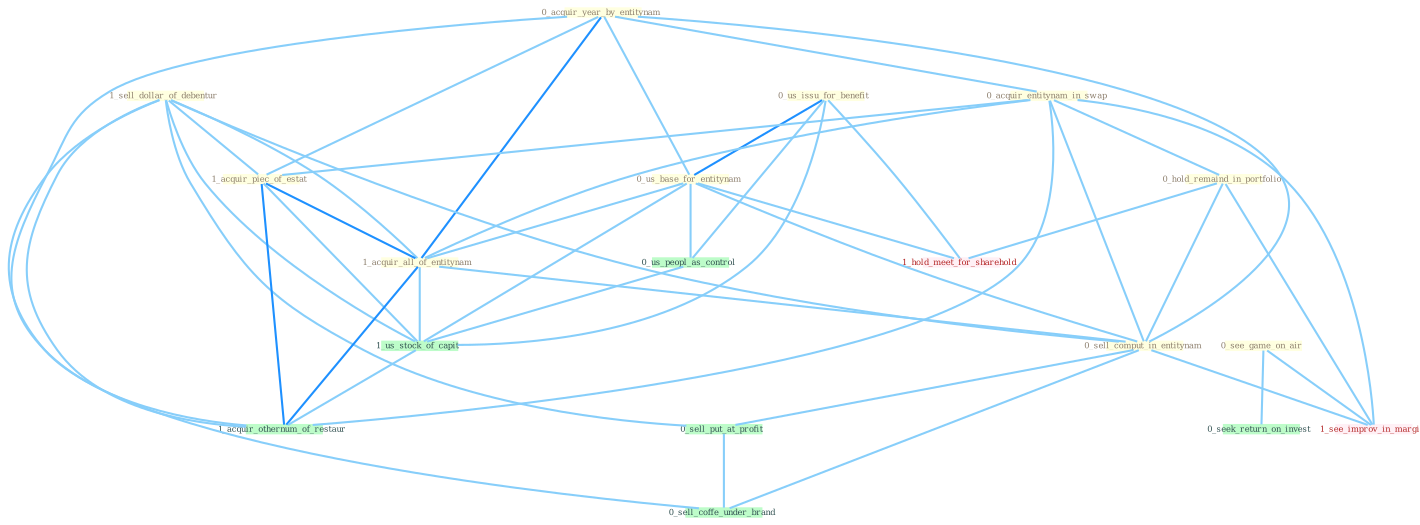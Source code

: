 Graph G{ 
    node
    [shape=polygon,style=filled,width=.5,height=.06,color="#BDFCC9",fixedsize=true,fontsize=4,
    fontcolor="#2f4f4f"];
    {node
    [color="#ffffe0", fontcolor="#8b7d6b"] "0_us_issu_for_benefit " "0_acquir_year_by_entitynam " "0_acquir_entitynam_in_swap " "1_sell_dollar_of_debentur " "0_us_base_for_entitynam " "1_acquir_piec_of_estat " "0_see_game_on_air " "1_acquir_all_of_entitynam " "0_hold_remaind_in_portfolio " "0_sell_comput_in_entitynam "}
{node [color="#fff0f5", fontcolor="#b22222"] "1_see_improv_in_margin " "1_hold_meet_for_sharehold "}
edge [color="#B0E2FF"];

	"0_us_issu_for_benefit " -- "0_us_base_for_entitynam " [w="2", color="#1e90ff" , len=0.8];
	"0_us_issu_for_benefit " -- "0_us_peopl_as_control " [w="1", color="#87cefa" ];
	"0_us_issu_for_benefit " -- "1_us_stock_of_capit " [w="1", color="#87cefa" ];
	"0_us_issu_for_benefit " -- "1_hold_meet_for_sharehold " [w="1", color="#87cefa" ];
	"0_acquir_year_by_entitynam " -- "0_acquir_entitynam_in_swap " [w="1", color="#87cefa" ];
	"0_acquir_year_by_entitynam " -- "0_us_base_for_entitynam " [w="1", color="#87cefa" ];
	"0_acquir_year_by_entitynam " -- "1_acquir_piec_of_estat " [w="1", color="#87cefa" ];
	"0_acquir_year_by_entitynam " -- "1_acquir_all_of_entitynam " [w="2", color="#1e90ff" , len=0.8];
	"0_acquir_year_by_entitynam " -- "0_sell_comput_in_entitynam " [w="1", color="#87cefa" ];
	"0_acquir_year_by_entitynam " -- "1_acquir_othernum_of_restaur " [w="1", color="#87cefa" ];
	"0_acquir_entitynam_in_swap " -- "1_acquir_piec_of_estat " [w="1", color="#87cefa" ];
	"0_acquir_entitynam_in_swap " -- "1_acquir_all_of_entitynam " [w="1", color="#87cefa" ];
	"0_acquir_entitynam_in_swap " -- "0_hold_remaind_in_portfolio " [w="1", color="#87cefa" ];
	"0_acquir_entitynam_in_swap " -- "0_sell_comput_in_entitynam " [w="1", color="#87cefa" ];
	"0_acquir_entitynam_in_swap " -- "1_see_improv_in_margin " [w="1", color="#87cefa" ];
	"0_acquir_entitynam_in_swap " -- "1_acquir_othernum_of_restaur " [w="1", color="#87cefa" ];
	"1_sell_dollar_of_debentur " -- "1_acquir_piec_of_estat " [w="1", color="#87cefa" ];
	"1_sell_dollar_of_debentur " -- "1_acquir_all_of_entitynam " [w="1", color="#87cefa" ];
	"1_sell_dollar_of_debentur " -- "0_sell_comput_in_entitynam " [w="1", color="#87cefa" ];
	"1_sell_dollar_of_debentur " -- "0_sell_put_at_profit " [w="1", color="#87cefa" ];
	"1_sell_dollar_of_debentur " -- "1_us_stock_of_capit " [w="1", color="#87cefa" ];
	"1_sell_dollar_of_debentur " -- "0_sell_coffe_under_brand " [w="1", color="#87cefa" ];
	"1_sell_dollar_of_debentur " -- "1_acquir_othernum_of_restaur " [w="1", color="#87cefa" ];
	"0_us_base_for_entitynam " -- "1_acquir_all_of_entitynam " [w="1", color="#87cefa" ];
	"0_us_base_for_entitynam " -- "0_sell_comput_in_entitynam " [w="1", color="#87cefa" ];
	"0_us_base_for_entitynam " -- "0_us_peopl_as_control " [w="1", color="#87cefa" ];
	"0_us_base_for_entitynam " -- "1_us_stock_of_capit " [w="1", color="#87cefa" ];
	"0_us_base_for_entitynam " -- "1_hold_meet_for_sharehold " [w="1", color="#87cefa" ];
	"1_acquir_piec_of_estat " -- "1_acquir_all_of_entitynam " [w="2", color="#1e90ff" , len=0.8];
	"1_acquir_piec_of_estat " -- "1_us_stock_of_capit " [w="1", color="#87cefa" ];
	"1_acquir_piec_of_estat " -- "1_acquir_othernum_of_restaur " [w="2", color="#1e90ff" , len=0.8];
	"0_see_game_on_air " -- "0_seek_return_on_invest " [w="1", color="#87cefa" ];
	"0_see_game_on_air " -- "1_see_improv_in_margin " [w="1", color="#87cefa" ];
	"1_acquir_all_of_entitynam " -- "0_sell_comput_in_entitynam " [w="1", color="#87cefa" ];
	"1_acquir_all_of_entitynam " -- "1_us_stock_of_capit " [w="1", color="#87cefa" ];
	"1_acquir_all_of_entitynam " -- "1_acquir_othernum_of_restaur " [w="2", color="#1e90ff" , len=0.8];
	"0_hold_remaind_in_portfolio " -- "0_sell_comput_in_entitynam " [w="1", color="#87cefa" ];
	"0_hold_remaind_in_portfolio " -- "1_see_improv_in_margin " [w="1", color="#87cefa" ];
	"0_hold_remaind_in_portfolio " -- "1_hold_meet_for_sharehold " [w="1", color="#87cefa" ];
	"0_sell_comput_in_entitynam " -- "0_sell_put_at_profit " [w="1", color="#87cefa" ];
	"0_sell_comput_in_entitynam " -- "1_see_improv_in_margin " [w="1", color="#87cefa" ];
	"0_sell_comput_in_entitynam " -- "0_sell_coffe_under_brand " [w="1", color="#87cefa" ];
	"0_us_peopl_as_control " -- "1_us_stock_of_capit " [w="1", color="#87cefa" ];
	"0_sell_put_at_profit " -- "0_sell_coffe_under_brand " [w="1", color="#87cefa" ];
	"1_us_stock_of_capit " -- "1_acquir_othernum_of_restaur " [w="1", color="#87cefa" ];
}